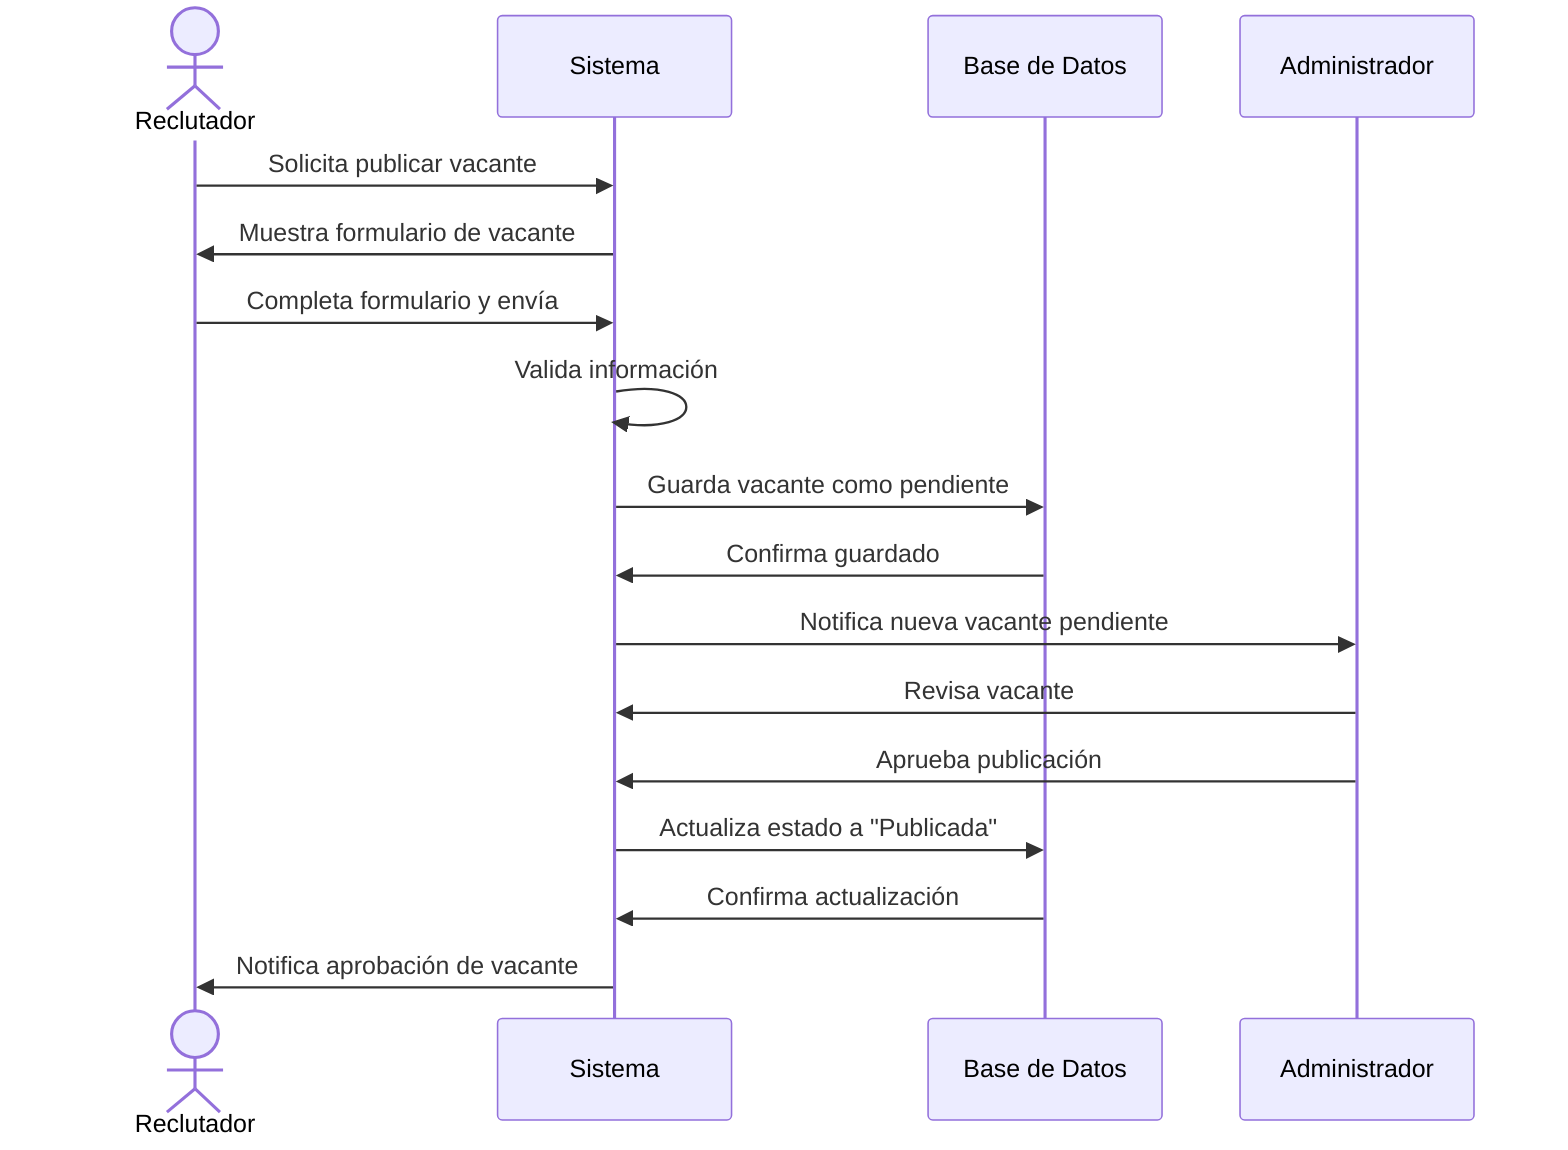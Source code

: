 sequenceDiagram
    actor R as Reclutador
    participant S as Sistema
    participant BD as Base de Datos
    participant A as Administrador
    
    R->>S: Solicita publicar vacante
    S->>R: Muestra formulario de vacante
    R->>S: Completa formulario y envía
    S->>S: Valida información
    S->>BD: Guarda vacante como pendiente
    BD->>S: Confirma guardado
    S->>A: Notifica nueva vacante pendiente
    A->>S: Revisa vacante
    A->>S: Aprueba publicación
    S->>BD: Actualiza estado a "Publicada"
    BD->>S: Confirma actualización
    S->>R: Notifica aprobación de vacante